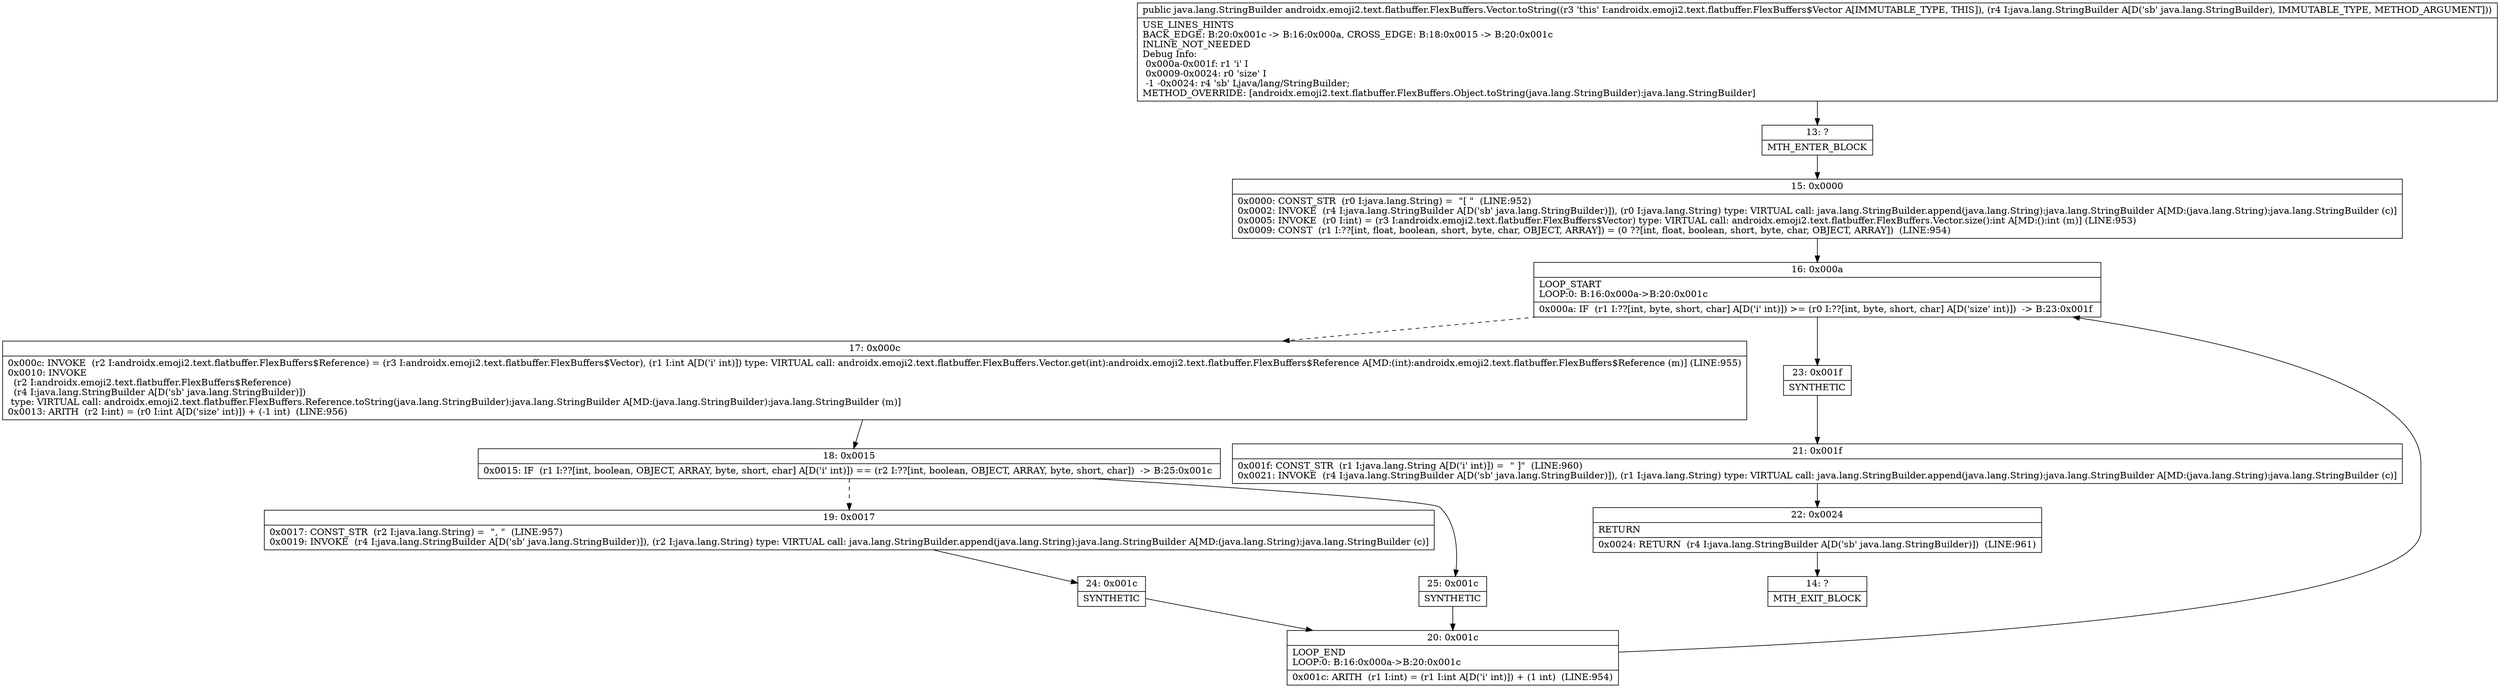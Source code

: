 digraph "CFG forandroidx.emoji2.text.flatbuffer.FlexBuffers.Vector.toString(Ljava\/lang\/StringBuilder;)Ljava\/lang\/StringBuilder;" {
Node_13 [shape=record,label="{13\:\ ?|MTH_ENTER_BLOCK\l}"];
Node_15 [shape=record,label="{15\:\ 0x0000|0x0000: CONST_STR  (r0 I:java.lang.String) =  \"[ \"  (LINE:952)\l0x0002: INVOKE  (r4 I:java.lang.StringBuilder A[D('sb' java.lang.StringBuilder)]), (r0 I:java.lang.String) type: VIRTUAL call: java.lang.StringBuilder.append(java.lang.String):java.lang.StringBuilder A[MD:(java.lang.String):java.lang.StringBuilder (c)]\l0x0005: INVOKE  (r0 I:int) = (r3 I:androidx.emoji2.text.flatbuffer.FlexBuffers$Vector) type: VIRTUAL call: androidx.emoji2.text.flatbuffer.FlexBuffers.Vector.size():int A[MD:():int (m)] (LINE:953)\l0x0009: CONST  (r1 I:??[int, float, boolean, short, byte, char, OBJECT, ARRAY]) = (0 ??[int, float, boolean, short, byte, char, OBJECT, ARRAY])  (LINE:954)\l}"];
Node_16 [shape=record,label="{16\:\ 0x000a|LOOP_START\lLOOP:0: B:16:0x000a\-\>B:20:0x001c\l|0x000a: IF  (r1 I:??[int, byte, short, char] A[D('i' int)]) \>= (r0 I:??[int, byte, short, char] A[D('size' int)])  \-\> B:23:0x001f \l}"];
Node_17 [shape=record,label="{17\:\ 0x000c|0x000c: INVOKE  (r2 I:androidx.emoji2.text.flatbuffer.FlexBuffers$Reference) = (r3 I:androidx.emoji2.text.flatbuffer.FlexBuffers$Vector), (r1 I:int A[D('i' int)]) type: VIRTUAL call: androidx.emoji2.text.flatbuffer.FlexBuffers.Vector.get(int):androidx.emoji2.text.flatbuffer.FlexBuffers$Reference A[MD:(int):androidx.emoji2.text.flatbuffer.FlexBuffers$Reference (m)] (LINE:955)\l0x0010: INVOKE  \l  (r2 I:androidx.emoji2.text.flatbuffer.FlexBuffers$Reference)\l  (r4 I:java.lang.StringBuilder A[D('sb' java.lang.StringBuilder)])\l type: VIRTUAL call: androidx.emoji2.text.flatbuffer.FlexBuffers.Reference.toString(java.lang.StringBuilder):java.lang.StringBuilder A[MD:(java.lang.StringBuilder):java.lang.StringBuilder (m)]\l0x0013: ARITH  (r2 I:int) = (r0 I:int A[D('size' int)]) + (\-1 int)  (LINE:956)\l}"];
Node_18 [shape=record,label="{18\:\ 0x0015|0x0015: IF  (r1 I:??[int, boolean, OBJECT, ARRAY, byte, short, char] A[D('i' int)]) == (r2 I:??[int, boolean, OBJECT, ARRAY, byte, short, char])  \-\> B:25:0x001c \l}"];
Node_19 [shape=record,label="{19\:\ 0x0017|0x0017: CONST_STR  (r2 I:java.lang.String) =  \", \"  (LINE:957)\l0x0019: INVOKE  (r4 I:java.lang.StringBuilder A[D('sb' java.lang.StringBuilder)]), (r2 I:java.lang.String) type: VIRTUAL call: java.lang.StringBuilder.append(java.lang.String):java.lang.StringBuilder A[MD:(java.lang.String):java.lang.StringBuilder (c)]\l}"];
Node_24 [shape=record,label="{24\:\ 0x001c|SYNTHETIC\l}"];
Node_20 [shape=record,label="{20\:\ 0x001c|LOOP_END\lLOOP:0: B:16:0x000a\-\>B:20:0x001c\l|0x001c: ARITH  (r1 I:int) = (r1 I:int A[D('i' int)]) + (1 int)  (LINE:954)\l}"];
Node_25 [shape=record,label="{25\:\ 0x001c|SYNTHETIC\l}"];
Node_23 [shape=record,label="{23\:\ 0x001f|SYNTHETIC\l}"];
Node_21 [shape=record,label="{21\:\ 0x001f|0x001f: CONST_STR  (r1 I:java.lang.String A[D('i' int)]) =  \" ]\"  (LINE:960)\l0x0021: INVOKE  (r4 I:java.lang.StringBuilder A[D('sb' java.lang.StringBuilder)]), (r1 I:java.lang.String) type: VIRTUAL call: java.lang.StringBuilder.append(java.lang.String):java.lang.StringBuilder A[MD:(java.lang.String):java.lang.StringBuilder (c)]\l}"];
Node_22 [shape=record,label="{22\:\ 0x0024|RETURN\l|0x0024: RETURN  (r4 I:java.lang.StringBuilder A[D('sb' java.lang.StringBuilder)])  (LINE:961)\l}"];
Node_14 [shape=record,label="{14\:\ ?|MTH_EXIT_BLOCK\l}"];
MethodNode[shape=record,label="{public java.lang.StringBuilder androidx.emoji2.text.flatbuffer.FlexBuffers.Vector.toString((r3 'this' I:androidx.emoji2.text.flatbuffer.FlexBuffers$Vector A[IMMUTABLE_TYPE, THIS]), (r4 I:java.lang.StringBuilder A[D('sb' java.lang.StringBuilder), IMMUTABLE_TYPE, METHOD_ARGUMENT]))  | USE_LINES_HINTS\lBACK_EDGE: B:20:0x001c \-\> B:16:0x000a, CROSS_EDGE: B:18:0x0015 \-\> B:20:0x001c\lINLINE_NOT_NEEDED\lDebug Info:\l  0x000a\-0x001f: r1 'i' I\l  0x0009\-0x0024: r0 'size' I\l  \-1 \-0x0024: r4 'sb' Ljava\/lang\/StringBuilder;\lMETHOD_OVERRIDE: [androidx.emoji2.text.flatbuffer.FlexBuffers.Object.toString(java.lang.StringBuilder):java.lang.StringBuilder]\l}"];
MethodNode -> Node_13;Node_13 -> Node_15;
Node_15 -> Node_16;
Node_16 -> Node_17[style=dashed];
Node_16 -> Node_23;
Node_17 -> Node_18;
Node_18 -> Node_19[style=dashed];
Node_18 -> Node_25;
Node_19 -> Node_24;
Node_24 -> Node_20;
Node_20 -> Node_16;
Node_25 -> Node_20;
Node_23 -> Node_21;
Node_21 -> Node_22;
Node_22 -> Node_14;
}

